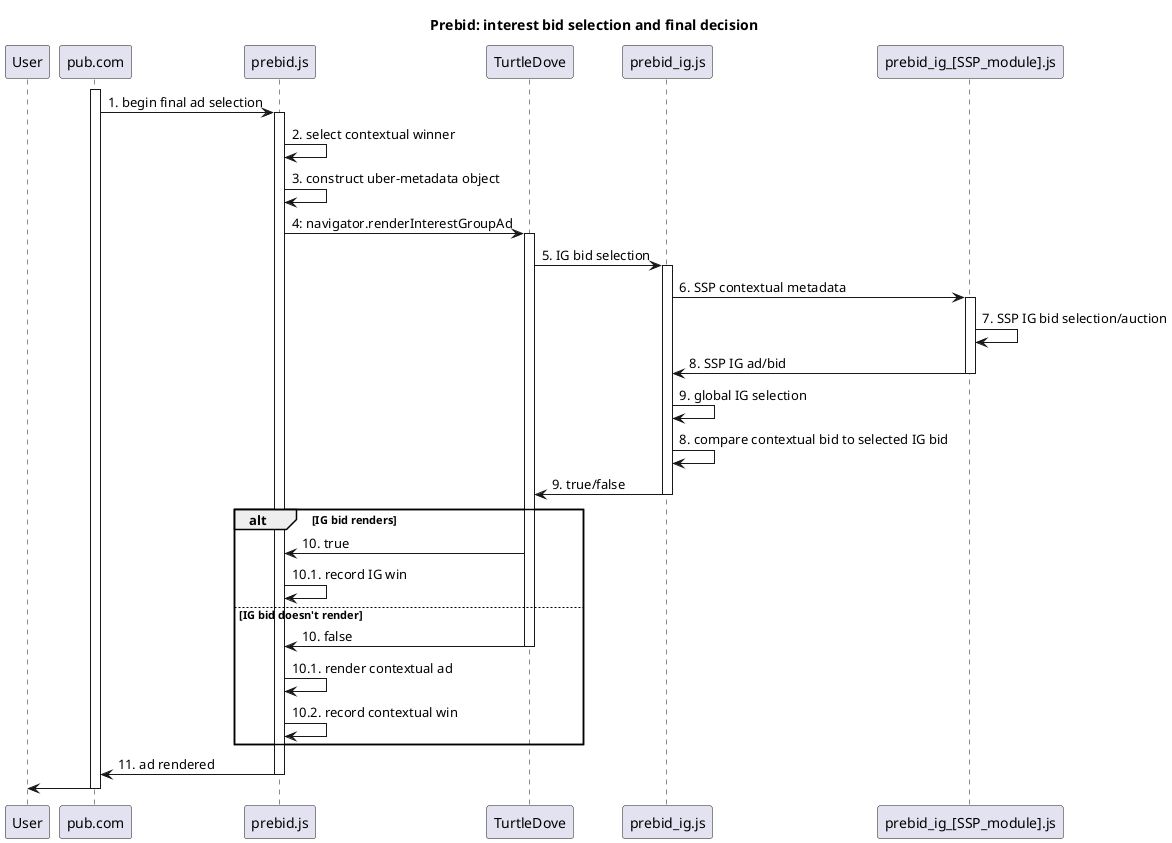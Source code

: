 @startuml prebid_td_interest

title Prebid: interest bid selection and final decision

participant User
participant "pub.com" as Pub
participant "prebid.js" as Pbjs
participant TurtleDove as TD
participant "prebid_ig.js" as PbIgjs
participant "prebid_ig_[SSP_module].js" as PbIgSspjs 

activate Pub
Pub -> Pbjs: 1. begin final ad selection

activate Pbjs
Pbjs -> Pbjs: 2. select contextual winner
Pbjs -> Pbjs: 3. construct uber-metadata object
Pbjs -> TD: 4: navigator.renderInterestGroupAd

activate TD
TD -> PbIgjs: 5. IG bid selection
activate PbIgjs
PbIgjs -> PbIgSspjs: 6. SSP contextual metadata
activate PbIgSspjs
PbIgSspjs -> PbIgSspjs: 7. SSP IG bid selection/auction
PbIgjs <- PbIgSspjs: 8. SSP IG ad/bid
deactivate PbIgSspjs
PbIgjs -> PbIgjs: 9. global IG selection
PbIgjs -> PbIgjs: 8. compare contextual bid to selected IG bid
TD <- PbIgjs: 9. true/false
deactivate PbIgjs

alt IG bid renders
    Pbjs <- TD: 10. true
    Pbjs -> Pbjs: 10.1. record IG win
else IG bid doesn't render
    Pbjs <- TD: 10. false
    deactivate TD
    Pbjs -> Pbjs: 10.1. render contextual ad
    Pbjs -> Pbjs: 10.2. record contextual win
end

Pub <- Pbjs: 11. ad rendered
deactivate Pbjs

User <- Pub

deactivate Pub
@enduml